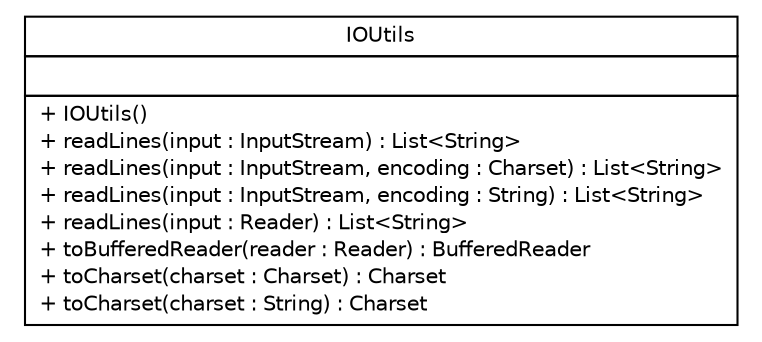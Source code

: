 #!/usr/local/bin/dot
#
# Class diagram 
# Generated by UMLGraph version R5_6-24-gf6e263 (http://www.umlgraph.org/)
#

digraph G {
	edge [fontname="Helvetica",fontsize=10,labelfontname="Helvetica",labelfontsize=10];
	node [fontname="Helvetica",fontsize=10,shape=plaintext];
	nodesep=0.25;
	ranksep=0.5;
	// commonsio.IOUtils
	c56 [label=<<table title="commonsio.IOUtils" border="0" cellborder="1" cellspacing="0" cellpadding="2" port="p" href="./IOUtils.html">
		<tr><td><table border="0" cellspacing="0" cellpadding="1">
<tr><td align="center" balign="center"> IOUtils </td></tr>
		</table></td></tr>
		<tr><td><table border="0" cellspacing="0" cellpadding="1">
<tr><td align="left" balign="left">  </td></tr>
		</table></td></tr>
		<tr><td><table border="0" cellspacing="0" cellpadding="1">
<tr><td align="left" balign="left"> + IOUtils() </td></tr>
<tr><td align="left" balign="left"> + readLines(input : InputStream) : List&lt;String&gt; </td></tr>
<tr><td align="left" balign="left"> + readLines(input : InputStream, encoding : Charset) : List&lt;String&gt; </td></tr>
<tr><td align="left" balign="left"> + readLines(input : InputStream, encoding : String) : List&lt;String&gt; </td></tr>
<tr><td align="left" balign="left"> + readLines(input : Reader) : List&lt;String&gt; </td></tr>
<tr><td align="left" balign="left"> + toBufferedReader(reader : Reader) : BufferedReader </td></tr>
<tr><td align="left" balign="left"> + toCharset(charset : Charset) : Charset </td></tr>
<tr><td align="left" balign="left"> + toCharset(charset : String) : Charset </td></tr>
		</table></td></tr>
		</table>>, URL="./IOUtils.html", fontname="Helvetica", fontcolor="black", fontsize=10.0];
}

